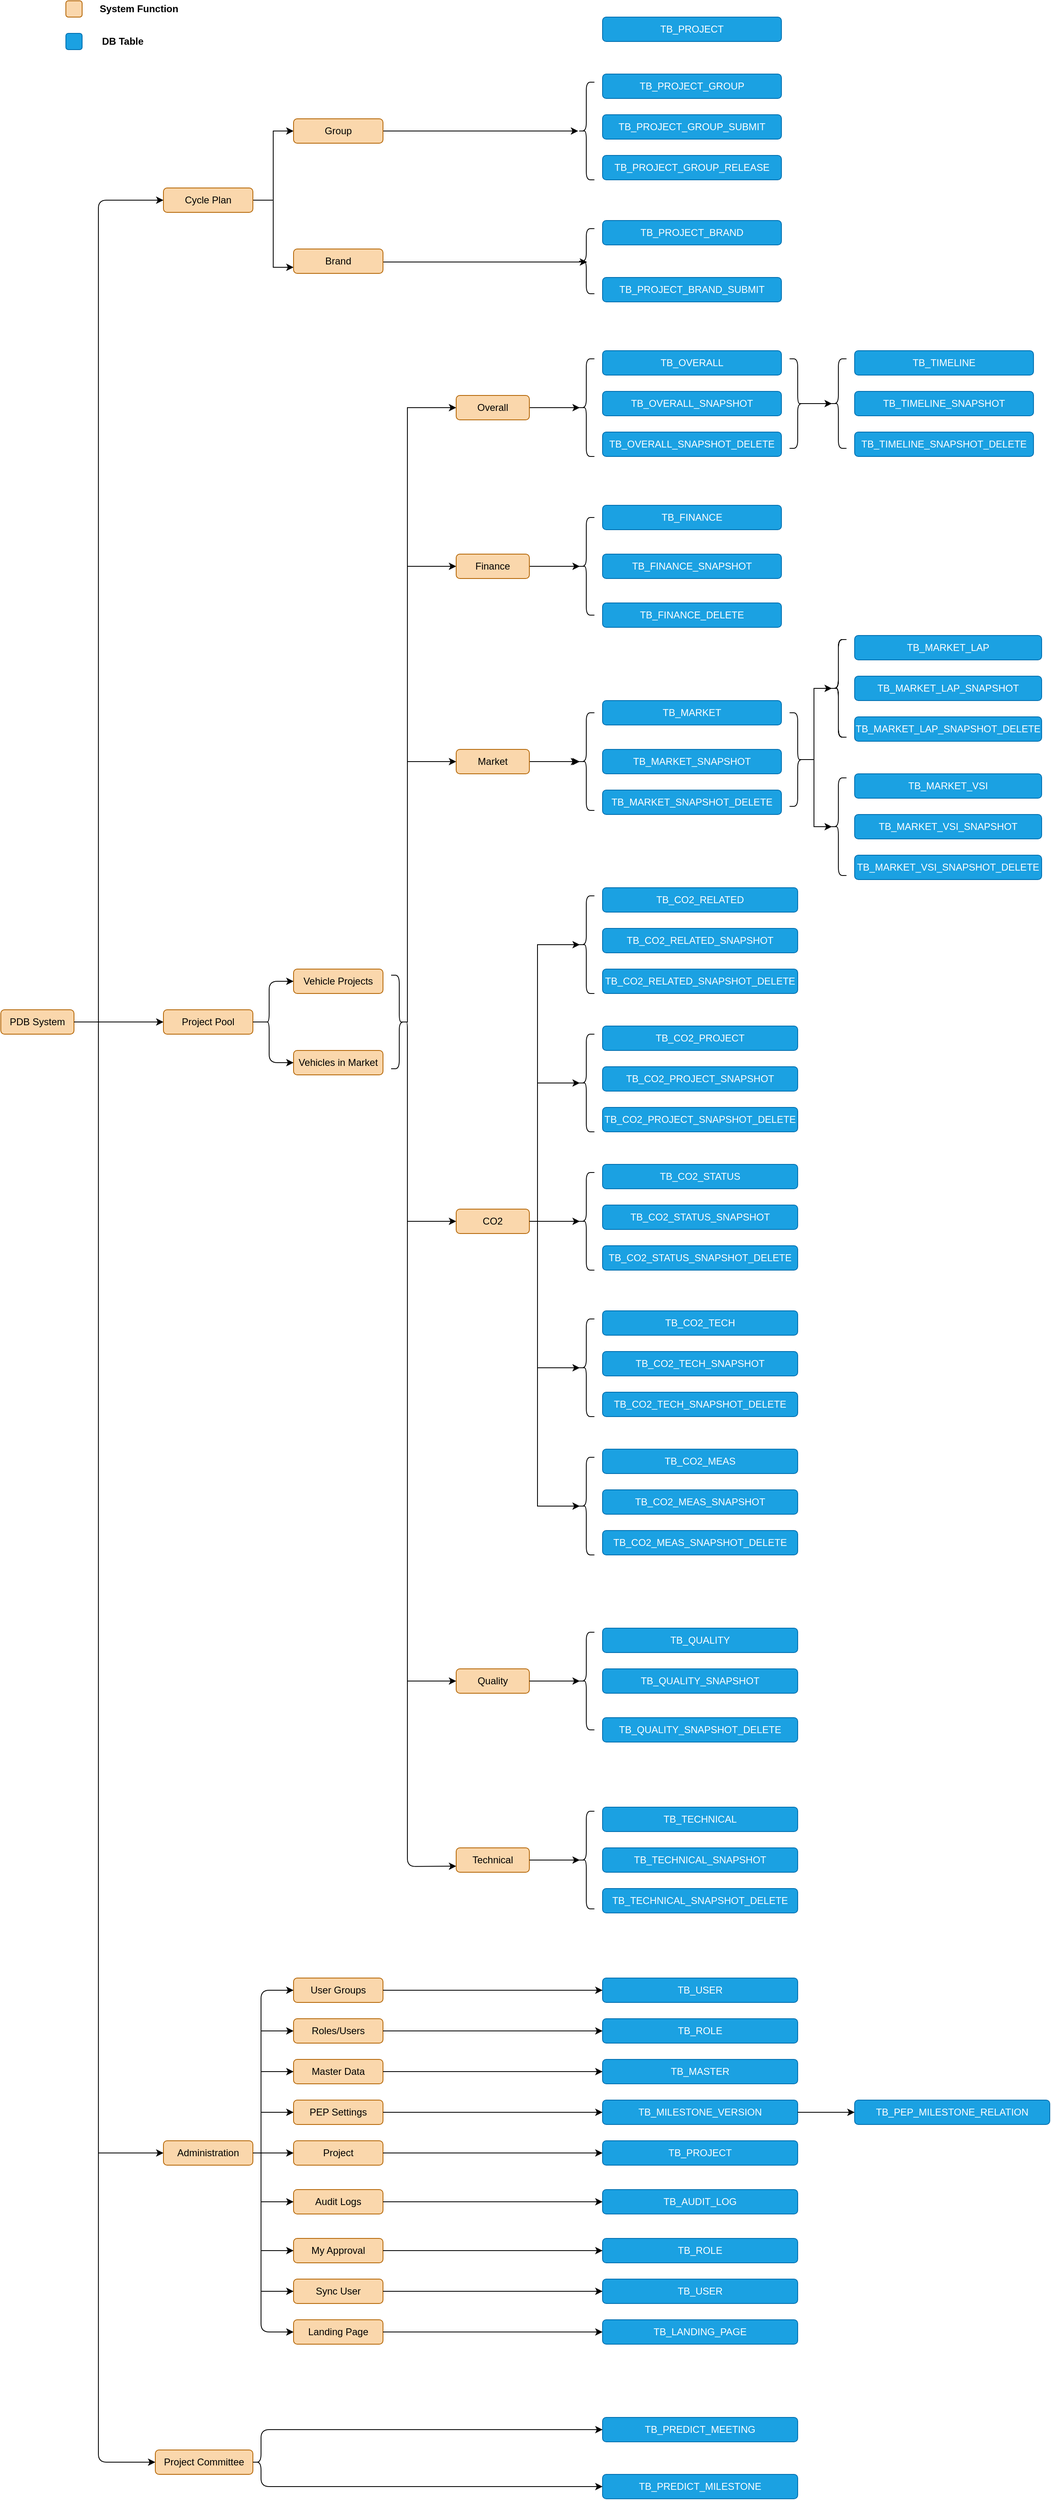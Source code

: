 <mxfile version="13.6.6" type="github">
  <diagram name="Page-1" id="97916047-d0de-89f5-080d-49f4d83e522f">
    <mxGraphModel dx="1422" dy="5691" grid="1" gridSize="10" guides="1" tooltips="1" connect="1" arrows="1" fold="1" page="1" pageScale="1.5" pageWidth="4681" pageHeight="3300" background="#ffffff" math="0" shadow="0">
      <root>
        <mxCell id="0" />
        <mxCell id="1" parent="0" />
        <mxCell id="S6AQ2Oz70eDwX9_Or8eO-56" value="PDB System" style="rounded=1;whiteSpace=wrap;html=1;fillColor=#fad7ac;strokeColor=#b46504;" vertex="1" parent="1">
          <mxGeometry y="990" width="90" height="30" as="geometry" />
        </mxCell>
        <mxCell id="S6AQ2Oz70eDwX9_Or8eO-57" value="Project Pool" style="rounded=1;whiteSpace=wrap;html=1;fillColor=#fad7ac;strokeColor=#b46504;" vertex="1" parent="1">
          <mxGeometry x="200" y="990" width="110" height="30" as="geometry" />
        </mxCell>
        <mxCell id="S6AQ2Oz70eDwX9_Or8eO-59" value="Administration" style="rounded=1;whiteSpace=wrap;html=1;fillColor=#fad7ac;strokeColor=#b46504;" vertex="1" parent="1">
          <mxGeometry x="200" y="2380" width="110" height="30" as="geometry" />
        </mxCell>
        <mxCell id="S6AQ2Oz70eDwX9_Or8eO-60" value="Project Committee" style="rounded=1;whiteSpace=wrap;html=1;fillColor=#fad7ac;strokeColor=#b46504;" vertex="1" parent="1">
          <mxGeometry x="190" y="2760" width="120" height="30" as="geometry" />
        </mxCell>
        <mxCell id="S6AQ2Oz70eDwX9_Or8eO-61" value="Vehicle Projects" style="rounded=1;whiteSpace=wrap;html=1;fillColor=#fad7ac;strokeColor=#b46504;" vertex="1" parent="1">
          <mxGeometry x="360" y="940" width="110" height="30" as="geometry" />
        </mxCell>
        <mxCell id="S6AQ2Oz70eDwX9_Or8eO-62" value="Vehicles in Market" style="rounded=1;whiteSpace=wrap;html=1;fillColor=#fad7ac;strokeColor=#b46504;" vertex="1" parent="1">
          <mxGeometry x="360" y="1040" width="110" height="30" as="geometry" />
        </mxCell>
        <mxCell id="S6AQ2Oz70eDwX9_Or8eO-232" style="edgeStyle=orthogonalEdgeStyle;rounded=0;orthogonalLoop=1;jettySize=auto;html=1;exitX=1;exitY=0.5;exitDx=0;exitDy=0;entryX=0.1;entryY=0.5;entryDx=0;entryDy=0;entryPerimeter=0;" edge="1" parent="1" source="S6AQ2Oz70eDwX9_Or8eO-64" target="S6AQ2Oz70eDwX9_Or8eO-229">
          <mxGeometry relative="1" as="geometry" />
        </mxCell>
        <mxCell id="S6AQ2Oz70eDwX9_Or8eO-64" value="Overall" style="rounded=1;whiteSpace=wrap;html=1;fillColor=#fad7ac;strokeColor=#b46504;" vertex="1" parent="1">
          <mxGeometry x="560" y="235" width="90" height="30" as="geometry" />
        </mxCell>
        <mxCell id="S6AQ2Oz70eDwX9_Or8eO-242" style="edgeStyle=orthogonalEdgeStyle;rounded=0;orthogonalLoop=1;jettySize=auto;html=1;exitX=1;exitY=0.5;exitDx=0;exitDy=0;entryX=0.1;entryY=0.5;entryDx=0;entryDy=0;entryPerimeter=0;" edge="1" parent="1" source="S6AQ2Oz70eDwX9_Or8eO-65" target="S6AQ2Oz70eDwX9_Or8eO-238">
          <mxGeometry relative="1" as="geometry" />
        </mxCell>
        <mxCell id="S6AQ2Oz70eDwX9_Or8eO-65" value="Finance" style="rounded=1;whiteSpace=wrap;html=1;fillColor=#fad7ac;strokeColor=#b46504;" vertex="1" parent="1">
          <mxGeometry x="560" y="430" width="90" height="30" as="geometry" />
        </mxCell>
        <mxCell id="S6AQ2Oz70eDwX9_Or8eO-169" style="edgeStyle=orthogonalEdgeStyle;rounded=0;orthogonalLoop=1;jettySize=auto;html=1;exitX=1;exitY=0.5;exitDx=0;exitDy=0;entryX=0.1;entryY=0.5;entryDx=0;entryDy=0;entryPerimeter=0;" edge="1" parent="1" source="S6AQ2Oz70eDwX9_Or8eO-66" target="S6AQ2Oz70eDwX9_Or8eO-157">
          <mxGeometry relative="1" as="geometry" />
        </mxCell>
        <mxCell id="S6AQ2Oz70eDwX9_Or8eO-176" value="" style="edgeStyle=orthogonalEdgeStyle;rounded=0;orthogonalLoop=1;jettySize=auto;html=1;" edge="1" parent="1" source="S6AQ2Oz70eDwX9_Or8eO-66" target="S6AQ2Oz70eDwX9_Or8eO-157">
          <mxGeometry relative="1" as="geometry" />
        </mxCell>
        <mxCell id="S6AQ2Oz70eDwX9_Or8eO-66" value="Market" style="rounded=1;whiteSpace=wrap;html=1;fillColor=#fad7ac;strokeColor=#b46504;" vertex="1" parent="1">
          <mxGeometry x="560" y="670" width="90" height="30" as="geometry" />
        </mxCell>
        <mxCell id="S6AQ2Oz70eDwX9_Or8eO-255" style="edgeStyle=orthogonalEdgeStyle;rounded=0;orthogonalLoop=1;jettySize=auto;html=1;entryX=0.1;entryY=0.5;entryDx=0;entryDy=0;entryPerimeter=0;" edge="1" parent="1" target="S6AQ2Oz70eDwX9_Or8eO-249">
          <mxGeometry relative="1" as="geometry">
            <mxPoint x="650" y="1250" as="sourcePoint" />
            <Array as="points">
              <mxPoint x="660" y="1250" />
              <mxPoint x="660" y="910" />
            </Array>
          </mxGeometry>
        </mxCell>
        <mxCell id="S6AQ2Oz70eDwX9_Or8eO-261" style="edgeStyle=orthogonalEdgeStyle;rounded=0;orthogonalLoop=1;jettySize=auto;html=1;entryX=0.1;entryY=0.5;entryDx=0;entryDy=0;entryPerimeter=0;" edge="1" parent="1" target="S6AQ2Oz70eDwX9_Or8eO-253">
          <mxGeometry relative="1" as="geometry">
            <mxPoint x="650" y="1245" as="sourcePoint" />
            <Array as="points">
              <mxPoint x="650" y="1250" />
              <mxPoint x="660" y="1250" />
              <mxPoint x="660" y="1600" />
            </Array>
          </mxGeometry>
        </mxCell>
        <mxCell id="S6AQ2Oz70eDwX9_Or8eO-67" value="CO2" style="rounded=1;whiteSpace=wrap;html=1;fillColor=#fad7ac;strokeColor=#b46504;" vertex="1" parent="1">
          <mxGeometry x="560" y="1235" width="90" height="30" as="geometry" />
        </mxCell>
        <mxCell id="S6AQ2Oz70eDwX9_Or8eO-68" value="Quality" style="rounded=1;whiteSpace=wrap;html=1;fillColor=#fad7ac;strokeColor=#b46504;" vertex="1" parent="1">
          <mxGeometry x="560" y="1800" width="90" height="30" as="geometry" />
        </mxCell>
        <mxCell id="S6AQ2Oz70eDwX9_Or8eO-69" value="TB_OVERALL" style="rounded=1;whiteSpace=wrap;html=1;fillColor=#1ba1e2;strokeColor=#006EAF;fontColor=#ffffff;" vertex="1" parent="1">
          <mxGeometry x="740" y="180" width="220" height="30" as="geometry" />
        </mxCell>
        <mxCell id="S6AQ2Oz70eDwX9_Or8eO-70" value="TB_OVERALL_SNAPSHOT_DELETE" style="rounded=1;whiteSpace=wrap;html=1;fillColor=#1ba1e2;strokeColor=#006EAF;fontColor=#ffffff;" vertex="1" parent="1">
          <mxGeometry x="740" y="280" width="220" height="30" as="geometry" />
        </mxCell>
        <mxCell id="S6AQ2Oz70eDwX9_Or8eO-71" value="TB_OVERALL_SNAPSHOT" style="rounded=1;whiteSpace=wrap;html=1;fillColor=#1ba1e2;strokeColor=#006EAF;fontColor=#ffffff;" vertex="1" parent="1">
          <mxGeometry x="740" y="230" width="220" height="30" as="geometry" />
        </mxCell>
        <mxCell id="S6AQ2Oz70eDwX9_Or8eO-72" value="TB_TIMELINE" style="rounded=1;whiteSpace=wrap;html=1;fillColor=#1ba1e2;strokeColor=#006EAF;fontColor=#ffffff;" vertex="1" parent="1">
          <mxGeometry x="1050" y="180" width="220" height="30" as="geometry" />
        </mxCell>
        <mxCell id="S6AQ2Oz70eDwX9_Or8eO-73" value="TB_TIMELINE_SNAPSHOT" style="rounded=1;whiteSpace=wrap;html=1;fillColor=#1ba1e2;strokeColor=#006EAF;fontColor=#ffffff;" vertex="1" parent="1">
          <mxGeometry x="1050" y="230" width="220" height="30" as="geometry" />
        </mxCell>
        <mxCell id="S6AQ2Oz70eDwX9_Or8eO-74" value="TB_TIMELINE_SNAPSHOT_DELETE" style="rounded=1;whiteSpace=wrap;html=1;fillColor=#1ba1e2;strokeColor=#006EAF;fontColor=#ffffff;" vertex="1" parent="1">
          <mxGeometry x="1050" y="280" width="220" height="30" as="geometry" />
        </mxCell>
        <mxCell id="S6AQ2Oz70eDwX9_Or8eO-75" value="TB_FINANCE" style="rounded=1;whiteSpace=wrap;html=1;fillColor=#1ba1e2;strokeColor=#006EAF;fontColor=#ffffff;" vertex="1" parent="1">
          <mxGeometry x="740" y="370" width="220" height="30" as="geometry" />
        </mxCell>
        <mxCell id="S6AQ2Oz70eDwX9_Or8eO-76" value="TB_FINANCE_SNAPSHOT" style="rounded=1;whiteSpace=wrap;html=1;fillColor=#1ba1e2;strokeColor=#006EAF;fontColor=#ffffff;" vertex="1" parent="1">
          <mxGeometry x="740" y="430" width="220" height="30" as="geometry" />
        </mxCell>
        <mxCell id="S6AQ2Oz70eDwX9_Or8eO-77" value="TB_FINANCE_DELETE" style="rounded=1;whiteSpace=wrap;html=1;fillColor=#1ba1e2;strokeColor=#006EAF;fontColor=#ffffff;" vertex="1" parent="1">
          <mxGeometry x="740" y="490" width="220" height="30" as="geometry" />
        </mxCell>
        <mxCell id="S6AQ2Oz70eDwX9_Or8eO-79" value="TB_MARKET" style="rounded=1;whiteSpace=wrap;html=1;fillColor=#1ba1e2;strokeColor=#006EAF;fontColor=#ffffff;" vertex="1" parent="1">
          <mxGeometry x="740" y="610" width="220" height="30" as="geometry" />
        </mxCell>
        <mxCell id="S6AQ2Oz70eDwX9_Or8eO-80" value="TB_MARKET_SNAPSHOT" style="rounded=1;whiteSpace=wrap;html=1;fillColor=#1ba1e2;strokeColor=#006EAF;fontColor=#ffffff;" vertex="1" parent="1">
          <mxGeometry x="740" y="670" width="220" height="30" as="geometry" />
        </mxCell>
        <mxCell id="S6AQ2Oz70eDwX9_Or8eO-81" value="TB_MARKET_SNAPSHOT_DELETE" style="rounded=1;whiteSpace=wrap;html=1;fillColor=#1ba1e2;strokeColor=#006EAF;fontColor=#ffffff;" vertex="1" parent="1">
          <mxGeometry x="740" y="720" width="220" height="30" as="geometry" />
        </mxCell>
        <mxCell id="S6AQ2Oz70eDwX9_Or8eO-84" value="TB_MARKET_LAP" style="rounded=1;whiteSpace=wrap;html=1;fillColor=#1ba1e2;strokeColor=#006EAF;fontColor=#ffffff;" vertex="1" parent="1">
          <mxGeometry x="1050" y="530" width="230" height="30" as="geometry" />
        </mxCell>
        <mxCell id="S6AQ2Oz70eDwX9_Or8eO-85" value="TB_MARKET_LAP_SNAPSHOT" style="rounded=1;whiteSpace=wrap;html=1;fillColor=#1ba1e2;strokeColor=#006EAF;fontColor=#ffffff;" vertex="1" parent="1">
          <mxGeometry x="1050" y="580" width="230" height="30" as="geometry" />
        </mxCell>
        <mxCell id="S6AQ2Oz70eDwX9_Or8eO-86" value="TB_MARKET_LAP_SNAPSHOT_DELETE" style="rounded=1;whiteSpace=wrap;html=1;fillColor=#1ba1e2;strokeColor=#006EAF;fontColor=#ffffff;" vertex="1" parent="1">
          <mxGeometry x="1050" y="630" width="230" height="30" as="geometry" />
        </mxCell>
        <mxCell id="S6AQ2Oz70eDwX9_Or8eO-87" value="TB_MARKET_VSI" style="rounded=1;whiteSpace=wrap;html=1;fillColor=#1ba1e2;strokeColor=#006EAF;fontColor=#ffffff;" vertex="1" parent="1">
          <mxGeometry x="1050" y="700" width="230" height="30" as="geometry" />
        </mxCell>
        <mxCell id="S6AQ2Oz70eDwX9_Or8eO-88" value="TB_MARKET_VSI_SNAPSHOT" style="rounded=1;whiteSpace=wrap;html=1;fillColor=#1ba1e2;strokeColor=#006EAF;fontColor=#ffffff;" vertex="1" parent="1">
          <mxGeometry x="1050" y="750" width="230" height="30" as="geometry" />
        </mxCell>
        <mxCell id="S6AQ2Oz70eDwX9_Or8eO-89" value="TB_MARKET_VSI_SNAPSHOT_DELETE" style="rounded=1;whiteSpace=wrap;html=1;fillColor=#1ba1e2;strokeColor=#006EAF;fontColor=#ffffff;" vertex="1" parent="1">
          <mxGeometry x="1050" y="800" width="230" height="30" as="geometry" />
        </mxCell>
        <mxCell id="S6AQ2Oz70eDwX9_Or8eO-90" value="TB_CO2_RELATED" style="rounded=1;whiteSpace=wrap;html=1;fillColor=#1ba1e2;strokeColor=#006EAF;fontColor=#ffffff;" vertex="1" parent="1">
          <mxGeometry x="740" y="840" width="240" height="30" as="geometry" />
        </mxCell>
        <mxCell id="S6AQ2Oz70eDwX9_Or8eO-91" value="TB_CO2_RELATED_SNAPSHOT" style="rounded=1;whiteSpace=wrap;html=1;fillColor=#1ba1e2;strokeColor=#006EAF;fontColor=#ffffff;" vertex="1" parent="1">
          <mxGeometry x="740" y="890" width="240" height="30" as="geometry" />
        </mxCell>
        <mxCell id="S6AQ2Oz70eDwX9_Or8eO-92" value="TB_CO2_RELATED_SNAPSHOT_DELETE" style="rounded=1;whiteSpace=wrap;html=1;fillColor=#1ba1e2;strokeColor=#006EAF;fontColor=#ffffff;" vertex="1" parent="1">
          <mxGeometry x="740" y="940" width="240" height="30" as="geometry" />
        </mxCell>
        <mxCell id="S6AQ2Oz70eDwX9_Or8eO-93" value="TB_CO2_PROJECT" style="rounded=1;whiteSpace=wrap;html=1;fillColor=#1ba1e2;strokeColor=#006EAF;fontColor=#ffffff;" vertex="1" parent="1">
          <mxGeometry x="740" y="1010" width="240" height="30" as="geometry" />
        </mxCell>
        <mxCell id="S6AQ2Oz70eDwX9_Or8eO-94" value="TB_CO2_PROJECT_SNAPSHOT" style="rounded=1;whiteSpace=wrap;html=1;fillColor=#1ba1e2;strokeColor=#006EAF;fontColor=#ffffff;" vertex="1" parent="1">
          <mxGeometry x="740" y="1060" width="240" height="30" as="geometry" />
        </mxCell>
        <mxCell id="S6AQ2Oz70eDwX9_Or8eO-95" value="TB_CO2_PROJECT_SNAPSHOT_DELETE" style="rounded=1;whiteSpace=wrap;html=1;fillColor=#1ba1e2;strokeColor=#006EAF;fontColor=#ffffff;" vertex="1" parent="1">
          <mxGeometry x="740" y="1110" width="240" height="30" as="geometry" />
        </mxCell>
        <mxCell id="S6AQ2Oz70eDwX9_Or8eO-96" value="TB_CO2_STATUS" style="rounded=1;whiteSpace=wrap;html=1;fillColor=#1ba1e2;strokeColor=#006EAF;fontColor=#ffffff;" vertex="1" parent="1">
          <mxGeometry x="740" y="1180" width="240" height="30" as="geometry" />
        </mxCell>
        <mxCell id="S6AQ2Oz70eDwX9_Or8eO-97" value="TB_CO2_STATUS_SNAPSHOT" style="rounded=1;whiteSpace=wrap;html=1;fillColor=#1ba1e2;strokeColor=#006EAF;fontColor=#ffffff;" vertex="1" parent="1">
          <mxGeometry x="740" y="1230" width="240" height="30" as="geometry" />
        </mxCell>
        <mxCell id="S6AQ2Oz70eDwX9_Or8eO-98" value="TB_CO2_STATUS_SNAPSHOT_DELETE" style="rounded=1;whiteSpace=wrap;html=1;fillColor=#1ba1e2;strokeColor=#006EAF;fontColor=#ffffff;" vertex="1" parent="1">
          <mxGeometry x="740" y="1280" width="240" height="30" as="geometry" />
        </mxCell>
        <mxCell id="S6AQ2Oz70eDwX9_Or8eO-100" value="&lt;span&gt;TB_CO2_TECH&lt;/span&gt;" style="rounded=1;whiteSpace=wrap;html=1;fillColor=#1ba1e2;strokeColor=#006EAF;fontColor=#ffffff;" vertex="1" parent="1">
          <mxGeometry x="740" y="1360" width="240" height="30" as="geometry" />
        </mxCell>
        <mxCell id="S6AQ2Oz70eDwX9_Or8eO-101" value="&lt;span&gt;TB_CO2_TECH&lt;/span&gt;_SNAPSHOT" style="rounded=1;whiteSpace=wrap;html=1;fillColor=#1ba1e2;strokeColor=#006EAF;fontColor=#ffffff;" vertex="1" parent="1">
          <mxGeometry x="740" y="1410" width="240" height="30" as="geometry" />
        </mxCell>
        <mxCell id="S6AQ2Oz70eDwX9_Or8eO-102" value="&lt;span&gt;TB_CO2_TECH&lt;/span&gt;_SNAPSHOT_DELETE" style="rounded=1;whiteSpace=wrap;html=1;fillColor=#1ba1e2;strokeColor=#006EAF;fontColor=#ffffff;" vertex="1" parent="1">
          <mxGeometry x="740" y="1460" width="240" height="30" as="geometry" />
        </mxCell>
        <mxCell id="S6AQ2Oz70eDwX9_Or8eO-103" value="&lt;span&gt;TB_CO2_MEAS&lt;/span&gt;" style="rounded=1;whiteSpace=wrap;html=1;fillColor=#1ba1e2;strokeColor=#006EAF;fontColor=#ffffff;" vertex="1" parent="1">
          <mxGeometry x="740" y="1530" width="240" height="30" as="geometry" />
        </mxCell>
        <mxCell id="S6AQ2Oz70eDwX9_Or8eO-104" value="&lt;span&gt;TB_CO2_MEAS&lt;/span&gt;_SNAPSHOT" style="rounded=1;whiteSpace=wrap;html=1;fillColor=#1ba1e2;strokeColor=#006EAF;fontColor=#ffffff;" vertex="1" parent="1">
          <mxGeometry x="740" y="1580" width="240" height="30" as="geometry" />
        </mxCell>
        <mxCell id="S6AQ2Oz70eDwX9_Or8eO-105" value="&lt;span&gt;TB_CO2_MEAS&lt;/span&gt;_SNAPSHOT_DELETE" style="rounded=1;whiteSpace=wrap;html=1;fillColor=#1ba1e2;strokeColor=#006EAF;fontColor=#ffffff;" vertex="1" parent="1">
          <mxGeometry x="740" y="1630" width="240" height="30" as="geometry" />
        </mxCell>
        <mxCell id="S6AQ2Oz70eDwX9_Or8eO-115" value="&lt;span&gt;TB_QUALITY&lt;/span&gt;" style="rounded=1;whiteSpace=wrap;html=1;fillColor=#1ba1e2;strokeColor=#006EAF;fontColor=#ffffff;" vertex="1" parent="1">
          <mxGeometry x="740" y="1750" width="240" height="30" as="geometry" />
        </mxCell>
        <mxCell id="S6AQ2Oz70eDwX9_Or8eO-116" value="&lt;span&gt;TB_QUALITY&lt;/span&gt;_SNAPSHOT" style="rounded=1;whiteSpace=wrap;html=1;fillColor=#1ba1e2;strokeColor=#006EAF;fontColor=#ffffff;" vertex="1" parent="1">
          <mxGeometry x="740" y="1800" width="240" height="30" as="geometry" />
        </mxCell>
        <mxCell id="S6AQ2Oz70eDwX9_Or8eO-117" value="&lt;span&gt;TB_QUALITY&lt;/span&gt;_SNAPSHOT_DELETE" style="rounded=1;whiteSpace=wrap;html=1;fillColor=#1ba1e2;strokeColor=#006EAF;fontColor=#ffffff;" vertex="1" parent="1">
          <mxGeometry x="740" y="1860" width="240" height="30" as="geometry" />
        </mxCell>
        <mxCell id="S6AQ2Oz70eDwX9_Or8eO-124" value="&lt;span&gt;TB_TECHNICAL&lt;/span&gt;" style="rounded=1;whiteSpace=wrap;html=1;fillColor=#1ba1e2;strokeColor=#006EAF;fontColor=#ffffff;" vertex="1" parent="1">
          <mxGeometry x="740" y="1970" width="240" height="30" as="geometry" />
        </mxCell>
        <mxCell id="S6AQ2Oz70eDwX9_Or8eO-125" value="&lt;span&gt;TB_TECHNICAL&lt;/span&gt;_SNAPSHOT" style="rounded=1;whiteSpace=wrap;html=1;fillColor=#1ba1e2;strokeColor=#006EAF;fontColor=#ffffff;" vertex="1" parent="1">
          <mxGeometry x="740" y="2020" width="240" height="30" as="geometry" />
        </mxCell>
        <mxCell id="S6AQ2Oz70eDwX9_Or8eO-126" value="&lt;span&gt;TB_TECHNICAL&lt;/span&gt;_SNAPSHOT_DELETE" style="rounded=1;whiteSpace=wrap;html=1;fillColor=#1ba1e2;strokeColor=#006EAF;fontColor=#ffffff;" vertex="1" parent="1">
          <mxGeometry x="740" y="2070" width="240" height="30" as="geometry" />
        </mxCell>
        <mxCell id="S6AQ2Oz70eDwX9_Or8eO-127" value="Technical" style="rounded=1;whiteSpace=wrap;html=1;fillColor=#fad7ac;strokeColor=#b46504;" vertex="1" parent="1">
          <mxGeometry x="560" y="2020" width="90" height="30" as="geometry" />
        </mxCell>
        <mxCell id="S6AQ2Oz70eDwX9_Or8eO-134" value="User Groups" style="rounded=1;whiteSpace=wrap;html=1;fillColor=#fad7ac;strokeColor=#b46504;" vertex="1" parent="1">
          <mxGeometry x="360" y="2180" width="110" height="30" as="geometry" />
        </mxCell>
        <mxCell id="S6AQ2Oz70eDwX9_Or8eO-135" value="Roles/Users" style="rounded=1;whiteSpace=wrap;html=1;fillColor=#fad7ac;strokeColor=#b46504;" vertex="1" parent="1">
          <mxGeometry x="360" y="2230" width="110" height="30" as="geometry" />
        </mxCell>
        <mxCell id="S6AQ2Oz70eDwX9_Or8eO-136" value="Master Data " style="rounded=1;whiteSpace=wrap;html=1;fillColor=#fad7ac;strokeColor=#b46504;" vertex="1" parent="1">
          <mxGeometry x="360" y="2280" width="110" height="30" as="geometry" />
        </mxCell>
        <mxCell id="S6AQ2Oz70eDwX9_Or8eO-137" value="PEP Settings" style="rounded=1;whiteSpace=wrap;html=1;fillColor=#fad7ac;strokeColor=#b46504;" vertex="1" parent="1">
          <mxGeometry x="360" y="2330" width="110" height="30" as="geometry" />
        </mxCell>
        <mxCell id="S6AQ2Oz70eDwX9_Or8eO-138" value="My Approval" style="rounded=1;whiteSpace=wrap;html=1;fillColor=#fad7ac;strokeColor=#b46504;" vertex="1" parent="1">
          <mxGeometry x="360" y="2500" width="110" height="30" as="geometry" />
        </mxCell>
        <mxCell id="S6AQ2Oz70eDwX9_Or8eO-139" value="TB_USER" style="rounded=1;whiteSpace=wrap;html=1;fillColor=#1ba1e2;strokeColor=#006EAF;fontColor=#ffffff;" vertex="1" parent="1">
          <mxGeometry x="740" y="2180" width="240" height="30" as="geometry" />
        </mxCell>
        <mxCell id="S6AQ2Oz70eDwX9_Or8eO-140" value="TB_ROLE" style="rounded=1;whiteSpace=wrap;html=1;fillColor=#1ba1e2;strokeColor=#006EAF;fontColor=#ffffff;" vertex="1" parent="1">
          <mxGeometry x="740" y="2230" width="240" height="30" as="geometry" />
        </mxCell>
        <mxCell id="S6AQ2Oz70eDwX9_Or8eO-141" value="TB_MASTER" style="rounded=1;whiteSpace=wrap;html=1;fillColor=#1ba1e2;strokeColor=#006EAF;fontColor=#ffffff;" vertex="1" parent="1">
          <mxGeometry x="740" y="2280" width="240" height="30" as="geometry" />
        </mxCell>
        <mxCell id="S6AQ2Oz70eDwX9_Or8eO-142" value="TB_PROJECT" style="rounded=1;whiteSpace=wrap;html=1;fillColor=#1ba1e2;strokeColor=#006EAF;fontColor=#ffffff;" vertex="1" parent="1">
          <mxGeometry x="740" y="2380" width="240" height="30" as="geometry" />
        </mxCell>
        <mxCell id="S6AQ2Oz70eDwX9_Or8eO-143" value="&lt;span&gt;TB_PREDICT_MEETING&lt;/span&gt;" style="rounded=1;whiteSpace=wrap;html=1;fillColor=#1ba1e2;strokeColor=#006EAF;fontColor=#ffffff;" vertex="1" parent="1">
          <mxGeometry x="740" y="2720" width="240" height="30" as="geometry" />
        </mxCell>
        <mxCell id="S6AQ2Oz70eDwX9_Or8eO-144" value="&lt;span&gt;TB_PREDICT_MILESTONE&lt;/span&gt;" style="rounded=1;whiteSpace=wrap;html=1;fillColor=#1ba1e2;strokeColor=#006EAF;fontColor=#ffffff;" vertex="1" parent="1">
          <mxGeometry x="740" y="2790" width="240" height="30" as="geometry" />
        </mxCell>
        <mxCell id="S6AQ2Oz70eDwX9_Or8eO-146" value="TB_PROJECT_GROUP" style="rounded=1;whiteSpace=wrap;html=1;fillColor=#1ba1e2;strokeColor=#006EAF;fontColor=#ffffff;" vertex="1" parent="1">
          <mxGeometry x="740" y="-160" width="220" height="30" as="geometry" />
        </mxCell>
        <mxCell id="S6AQ2Oz70eDwX9_Or8eO-215" style="edgeStyle=orthogonalEdgeStyle;rounded=0;orthogonalLoop=1;jettySize=auto;html=1;exitX=1;exitY=0.5;exitDx=0;exitDy=0;entryX=0;entryY=0.5;entryDx=0;entryDy=0;" edge="1" parent="1" source="S6AQ2Oz70eDwX9_Or8eO-147" target="S6AQ2Oz70eDwX9_Or8eO-186">
          <mxGeometry relative="1" as="geometry" />
        </mxCell>
        <mxCell id="S6AQ2Oz70eDwX9_Or8eO-219" style="edgeStyle=orthogonalEdgeStyle;rounded=0;orthogonalLoop=1;jettySize=auto;html=1;entryX=0;entryY=0.75;entryDx=0;entryDy=0;" edge="1" parent="1" source="S6AQ2Oz70eDwX9_Or8eO-147" target="S6AQ2Oz70eDwX9_Or8eO-187">
          <mxGeometry relative="1" as="geometry" />
        </mxCell>
        <mxCell id="S6AQ2Oz70eDwX9_Or8eO-147" value="Cycle Plan" style="rounded=1;whiteSpace=wrap;html=1;fillColor=#fad7ac;strokeColor=#b46504;" vertex="1" parent="1">
          <mxGeometry x="200" y="-20" width="110" height="30" as="geometry" />
        </mxCell>
        <mxCell id="S6AQ2Oz70eDwX9_Or8eO-148" value="TB_PROJECT" style="rounded=1;whiteSpace=wrap;html=1;fillColor=#1ba1e2;strokeColor=#006EAF;fontColor=#ffffff;" vertex="1" parent="1">
          <mxGeometry x="740" y="-230" width="220" height="30" as="geometry" />
        </mxCell>
        <mxCell id="S6AQ2Oz70eDwX9_Or8eO-149" value="TB_PROJECT_BRAND" style="rounded=1;whiteSpace=wrap;html=1;fillColor=#1ba1e2;strokeColor=#006EAF;fontColor=#ffffff;" vertex="1" parent="1">
          <mxGeometry x="740" y="20" width="220" height="30" as="geometry" />
        </mxCell>
        <mxCell id="S6AQ2Oz70eDwX9_Or8eO-157" value="" style="shape=curlyBracket;whiteSpace=wrap;html=1;rounded=1;" vertex="1" parent="1">
          <mxGeometry x="710" y="625" width="20" height="120" as="geometry" />
        </mxCell>
        <mxCell id="S6AQ2Oz70eDwX9_Or8eO-170" value="" style="shape=curlyBracket;whiteSpace=wrap;html=1;rounded=1;" vertex="1" parent="1">
          <mxGeometry x="1020" y="535" width="20" height="120" as="geometry" />
        </mxCell>
        <mxCell id="S6AQ2Oz70eDwX9_Or8eO-171" value="" style="shape=curlyBracket;whiteSpace=wrap;html=1;rounded=1;" vertex="1" parent="1">
          <mxGeometry x="1020" y="705" width="20" height="120" as="geometry" />
        </mxCell>
        <mxCell id="S6AQ2Oz70eDwX9_Or8eO-173" value="" style="shape=curlyBracket;whiteSpace=wrap;html=1;rounded=1;size=0.5;" vertex="1" parent="1">
          <mxGeometry x="990" y="610" height="120" as="geometry" />
        </mxCell>
        <mxCell id="S6AQ2Oz70eDwX9_Or8eO-178" value="" style="shape=curlyBracket;whiteSpace=wrap;html=1;rounded=1;" vertex="1" parent="1">
          <mxGeometry x="1020" y="535" width="20" height="120" as="geometry" />
        </mxCell>
        <mxCell id="S6AQ2Oz70eDwX9_Or8eO-179" value="" style="shape=curlyBracket;whiteSpace=wrap;html=1;rounded=1;" vertex="1" parent="1">
          <mxGeometry x="1020" y="535" width="20" height="120" as="geometry" />
        </mxCell>
        <mxCell id="S6AQ2Oz70eDwX9_Or8eO-181" value="" style="shape=curlyBracket;whiteSpace=wrap;html=1;rounded=1;" vertex="1" parent="1">
          <mxGeometry x="1020" y="535" width="20" height="120" as="geometry" />
        </mxCell>
        <mxCell id="S6AQ2Oz70eDwX9_Or8eO-237" style="edgeStyle=orthogonalEdgeStyle;rounded=0;orthogonalLoop=1;jettySize=auto;html=1;exitX=0.1;exitY=0.5;exitDx=0;exitDy=0;exitPerimeter=0;entryX=0.1;entryY=0.5;entryDx=0;entryDy=0;entryPerimeter=0;" edge="1" parent="1" source="S6AQ2Oz70eDwX9_Or8eO-182" target="S6AQ2Oz70eDwX9_Or8eO-235">
          <mxGeometry relative="1" as="geometry" />
        </mxCell>
        <mxCell id="S6AQ2Oz70eDwX9_Or8eO-182" value="" style="shape=curlyBracket;whiteSpace=wrap;html=1;rounded=1;direction=west;" vertex="1" parent="1">
          <mxGeometry x="970" y="190" width="20" height="110" as="geometry" />
        </mxCell>
        <mxCell id="S6AQ2Oz70eDwX9_Or8eO-225" style="edgeStyle=orthogonalEdgeStyle;rounded=0;orthogonalLoop=1;jettySize=auto;html=1;exitX=1;exitY=0.5;exitDx=0;exitDy=0;" edge="1" parent="1" source="S6AQ2Oz70eDwX9_Or8eO-186" target="S6AQ2Oz70eDwX9_Or8eO-222">
          <mxGeometry relative="1" as="geometry" />
        </mxCell>
        <mxCell id="S6AQ2Oz70eDwX9_Or8eO-186" value="Group" style="rounded=1;whiteSpace=wrap;html=1;fillColor=#fad7ac;strokeColor=#b46504;" vertex="1" parent="1">
          <mxGeometry x="360" y="-105" width="110" height="30" as="geometry" />
        </mxCell>
        <mxCell id="S6AQ2Oz70eDwX9_Or8eO-228" style="edgeStyle=orthogonalEdgeStyle;rounded=0;orthogonalLoop=1;jettySize=auto;html=1;exitX=1;exitY=0.5;exitDx=0;exitDy=0;entryX=0.55;entryY=0.513;entryDx=0;entryDy=0;entryPerimeter=0;" edge="1" parent="1" source="S6AQ2Oz70eDwX9_Or8eO-187" target="S6AQ2Oz70eDwX9_Or8eO-221">
          <mxGeometry relative="1" as="geometry">
            <Array as="points">
              <mxPoint x="470" y="71" />
            </Array>
          </mxGeometry>
        </mxCell>
        <mxCell id="S6AQ2Oz70eDwX9_Or8eO-187" value="Brand" style="rounded=1;whiteSpace=wrap;html=1;fillColor=#fad7ac;strokeColor=#b46504;" vertex="1" parent="1">
          <mxGeometry x="360" y="55" width="110" height="30" as="geometry" />
        </mxCell>
        <mxCell id="S6AQ2Oz70eDwX9_Or8eO-188" value="TB_PROJECT_GROUP_SUBMIT" style="rounded=1;whiteSpace=wrap;html=1;fillColor=#1ba1e2;strokeColor=#006EAF;fontColor=#ffffff;" vertex="1" parent="1">
          <mxGeometry x="740" y="-110" width="220" height="30" as="geometry" />
        </mxCell>
        <mxCell id="S6AQ2Oz70eDwX9_Or8eO-189" value="TB_PROJECT_GROUP_RELEASE" style="rounded=1;whiteSpace=wrap;html=1;fillColor=#1ba1e2;strokeColor=#006EAF;fontColor=#ffffff;" vertex="1" parent="1">
          <mxGeometry x="740" y="-60" width="220" height="30" as="geometry" />
        </mxCell>
        <mxCell id="S6AQ2Oz70eDwX9_Or8eO-191" value="TB_PROJECT_BRAND_SUBMIT" style="rounded=1;whiteSpace=wrap;html=1;fillColor=#1ba1e2;strokeColor=#006EAF;fontColor=#ffffff;" vertex="1" parent="1">
          <mxGeometry x="740" y="90" width="220" height="30" as="geometry" />
        </mxCell>
        <mxCell id="S6AQ2Oz70eDwX9_Or8eO-197" value="Project" style="rounded=1;whiteSpace=wrap;html=1;fillColor=#fad7ac;strokeColor=#b46504;" vertex="1" parent="1">
          <mxGeometry x="360" y="2380" width="110" height="30" as="geometry" />
        </mxCell>
        <mxCell id="S6AQ2Oz70eDwX9_Or8eO-198" value="Audit Logs" style="rounded=1;whiteSpace=wrap;html=1;fillColor=#fad7ac;strokeColor=#b46504;" vertex="1" parent="1">
          <mxGeometry x="360" y="2440" width="110" height="30" as="geometry" />
        </mxCell>
        <mxCell id="S6AQ2Oz70eDwX9_Or8eO-200" value="Sync User" style="rounded=1;whiteSpace=wrap;html=1;fillColor=#fad7ac;strokeColor=#b46504;" vertex="1" parent="1">
          <mxGeometry x="360" y="2550" width="110" height="30" as="geometry" />
        </mxCell>
        <mxCell id="S6AQ2Oz70eDwX9_Or8eO-201" value="Landing Page" style="rounded=1;whiteSpace=wrap;html=1;fillColor=#fad7ac;strokeColor=#b46504;" vertex="1" parent="1">
          <mxGeometry x="360" y="2600" width="110" height="30" as="geometry" />
        </mxCell>
        <mxCell id="S6AQ2Oz70eDwX9_Or8eO-202" value="TB_MILESTONE_VERSION" style="rounded=1;whiteSpace=wrap;html=1;fillColor=#1ba1e2;strokeColor=#006EAF;fontColor=#ffffff;" vertex="1" parent="1">
          <mxGeometry x="740" y="2330" width="240" height="30" as="geometry" />
        </mxCell>
        <mxCell id="S6AQ2Oz70eDwX9_Or8eO-203" value="TB_PEP_MILESTONE_RELATION" style="rounded=1;whiteSpace=wrap;html=1;fillColor=#1ba1e2;strokeColor=#006EAF;fontColor=#ffffff;" vertex="1" parent="1">
          <mxGeometry x="1050" y="2330" width="240" height="30" as="geometry" />
        </mxCell>
        <mxCell id="S6AQ2Oz70eDwX9_Or8eO-204" value="TB_AUDIT_LOG" style="rounded=1;whiteSpace=wrap;html=1;fillColor=#1ba1e2;strokeColor=#006EAF;fontColor=#ffffff;" vertex="1" parent="1">
          <mxGeometry x="740" y="2440" width="240" height="30" as="geometry" />
        </mxCell>
        <mxCell id="S6AQ2Oz70eDwX9_Or8eO-205" value="TB_ROLE" style="rounded=1;whiteSpace=wrap;html=1;fillColor=#1ba1e2;strokeColor=#006EAF;fontColor=#ffffff;" vertex="1" parent="1">
          <mxGeometry x="740" y="2500" width="240" height="30" as="geometry" />
        </mxCell>
        <mxCell id="S6AQ2Oz70eDwX9_Or8eO-207" value="TB_USER" style="rounded=1;whiteSpace=wrap;html=1;fillColor=#1ba1e2;strokeColor=#006EAF;fontColor=#ffffff;" vertex="1" parent="1">
          <mxGeometry x="740" y="2550" width="240" height="30" as="geometry" />
        </mxCell>
        <mxCell id="S6AQ2Oz70eDwX9_Or8eO-208" value="TB_LANDING_PAGE" style="rounded=1;whiteSpace=wrap;html=1;fillColor=#1ba1e2;strokeColor=#006EAF;fontColor=#ffffff;" vertex="1" parent="1">
          <mxGeometry x="740" y="2600" width="240" height="30" as="geometry" />
        </mxCell>
        <mxCell id="S6AQ2Oz70eDwX9_Or8eO-221" value="" style="shape=curlyBracket;whiteSpace=wrap;html=1;rounded=1;size=0.5;" vertex="1" parent="1">
          <mxGeometry x="710" y="30" width="20" height="80" as="geometry" />
        </mxCell>
        <mxCell id="S6AQ2Oz70eDwX9_Or8eO-222" value="" style="shape=curlyBracket;whiteSpace=wrap;html=1;rounded=1;size=0.5;" vertex="1" parent="1">
          <mxGeometry x="710" y="-150" width="20" height="120" as="geometry" />
        </mxCell>
        <mxCell id="S6AQ2Oz70eDwX9_Or8eO-229" value="" style="shape=curlyBracket;whiteSpace=wrap;html=1;rounded=1;" vertex="1" parent="1">
          <mxGeometry x="710" y="190" width="20" height="120" as="geometry" />
        </mxCell>
        <mxCell id="S6AQ2Oz70eDwX9_Or8eO-245" style="edgeStyle=orthogonalEdgeStyle;rounded=0;orthogonalLoop=1;jettySize=auto;html=1;exitX=0.1;exitY=0.5;exitDx=0;exitDy=0;exitPerimeter=0;entryX=0.1;entryY=0.5;entryDx=0;entryDy=0;entryPerimeter=0;" edge="1" parent="1" source="S6AQ2Oz70eDwX9_Or8eO-233" target="S6AQ2Oz70eDwX9_Or8eO-181">
          <mxGeometry relative="1" as="geometry">
            <Array as="points">
              <mxPoint x="1000" y="683" />
              <mxPoint x="1000" y="595" />
            </Array>
          </mxGeometry>
        </mxCell>
        <mxCell id="S6AQ2Oz70eDwX9_Or8eO-248" style="edgeStyle=orthogonalEdgeStyle;rounded=0;orthogonalLoop=1;jettySize=auto;html=1;entryX=0.1;entryY=0.5;entryDx=0;entryDy=0;entryPerimeter=0;" edge="1" parent="1" source="S6AQ2Oz70eDwX9_Or8eO-233" target="S6AQ2Oz70eDwX9_Or8eO-171">
          <mxGeometry relative="1" as="geometry">
            <Array as="points">
              <mxPoint x="1000" y="683" />
              <mxPoint x="1000" y="765" />
            </Array>
          </mxGeometry>
        </mxCell>
        <mxCell id="S6AQ2Oz70eDwX9_Or8eO-233" value="" style="shape=curlyBracket;whiteSpace=wrap;html=1;rounded=1;direction=west;" vertex="1" parent="1">
          <mxGeometry x="970" y="625" width="20" height="115" as="geometry" />
        </mxCell>
        <mxCell id="S6AQ2Oz70eDwX9_Or8eO-235" value="" style="shape=curlyBracket;whiteSpace=wrap;html=1;rounded=1;" vertex="1" parent="1">
          <mxGeometry x="1020" y="190" width="20" height="110" as="geometry" />
        </mxCell>
        <mxCell id="S6AQ2Oz70eDwX9_Or8eO-238" value="" style="shape=curlyBracket;whiteSpace=wrap;html=1;rounded=1;" vertex="1" parent="1">
          <mxGeometry x="710" y="385" width="20" height="120" as="geometry" />
        </mxCell>
        <mxCell id="S6AQ2Oz70eDwX9_Or8eO-249" value="" style="shape=curlyBracket;whiteSpace=wrap;html=1;rounded=1;" vertex="1" parent="1">
          <mxGeometry x="710" y="850" width="20" height="120" as="geometry" />
        </mxCell>
        <mxCell id="S6AQ2Oz70eDwX9_Or8eO-250" value="" style="shape=curlyBracket;whiteSpace=wrap;html=1;rounded=1;" vertex="1" parent="1">
          <mxGeometry x="710" y="1020" width="20" height="120" as="geometry" />
        </mxCell>
        <mxCell id="S6AQ2Oz70eDwX9_Or8eO-251" value="" style="shape=curlyBracket;whiteSpace=wrap;html=1;rounded=1;" vertex="1" parent="1">
          <mxGeometry x="710" y="1190" width="20" height="120" as="geometry" />
        </mxCell>
        <mxCell id="S6AQ2Oz70eDwX9_Or8eO-252" value="" style="shape=curlyBracket;whiteSpace=wrap;html=1;rounded=1;" vertex="1" parent="1">
          <mxGeometry x="710" y="1370" width="20" height="120" as="geometry" />
        </mxCell>
        <mxCell id="S6AQ2Oz70eDwX9_Or8eO-253" value="" style="shape=curlyBracket;whiteSpace=wrap;html=1;rounded=1;" vertex="1" parent="1">
          <mxGeometry x="710" y="1540" width="20" height="120" as="geometry" />
        </mxCell>
        <mxCell id="S6AQ2Oz70eDwX9_Or8eO-263" value="" style="endArrow=classic;html=1;entryX=0.1;entryY=0.5;entryDx=0;entryDy=0;entryPerimeter=0;" edge="1" parent="1" target="S6AQ2Oz70eDwX9_Or8eO-250">
          <mxGeometry width="50" height="50" relative="1" as="geometry">
            <mxPoint x="660" y="1080" as="sourcePoint" />
            <mxPoint x="670" y="1070" as="targetPoint" />
          </mxGeometry>
        </mxCell>
        <mxCell id="S6AQ2Oz70eDwX9_Or8eO-264" value="" style="endArrow=classic;html=1;entryX=0.1;entryY=0.5;entryDx=0;entryDy=0;entryPerimeter=0;exitX=1;exitY=0.5;exitDx=0;exitDy=0;" edge="1" parent="1" source="S6AQ2Oz70eDwX9_Or8eO-67" target="S6AQ2Oz70eDwX9_Or8eO-251">
          <mxGeometry width="50" height="50" relative="1" as="geometry">
            <mxPoint x="620" y="1240" as="sourcePoint" />
            <mxPoint x="670" y="1190" as="targetPoint" />
          </mxGeometry>
        </mxCell>
        <mxCell id="S6AQ2Oz70eDwX9_Or8eO-265" value="" style="endArrow=classic;html=1;entryX=0.1;entryY=0.5;entryDx=0;entryDy=0;entryPerimeter=0;" edge="1" parent="1" target="S6AQ2Oz70eDwX9_Or8eO-252">
          <mxGeometry width="50" height="50" relative="1" as="geometry">
            <mxPoint x="660" y="1430" as="sourcePoint" />
            <mxPoint x="670" y="1310" as="targetPoint" />
          </mxGeometry>
        </mxCell>
        <mxCell id="S6AQ2Oz70eDwX9_Or8eO-266" value="" style="shape=curlyBracket;whiteSpace=wrap;html=1;rounded=1;" vertex="1" parent="1">
          <mxGeometry x="710" y="1975" width="20" height="120" as="geometry" />
        </mxCell>
        <mxCell id="S6AQ2Oz70eDwX9_Or8eO-267" value="" style="shape=curlyBracket;whiteSpace=wrap;html=1;rounded=1;" vertex="1" parent="1">
          <mxGeometry x="710" y="1755" width="20" height="120" as="geometry" />
        </mxCell>
        <mxCell id="S6AQ2Oz70eDwX9_Or8eO-268" value="" style="endArrow=classic;html=1;entryX=0.1;entryY=0.5;entryDx=0;entryDy=0;entryPerimeter=0;exitX=1;exitY=0.5;exitDx=0;exitDy=0;" edge="1" parent="1" source="S6AQ2Oz70eDwX9_Or8eO-68" target="S6AQ2Oz70eDwX9_Or8eO-267">
          <mxGeometry width="50" height="50" relative="1" as="geometry">
            <mxPoint x="620" y="1900" as="sourcePoint" />
            <mxPoint x="670" y="1850" as="targetPoint" />
          </mxGeometry>
        </mxCell>
        <mxCell id="S6AQ2Oz70eDwX9_Or8eO-269" value="" style="endArrow=classic;html=1;entryX=0.1;entryY=0.5;entryDx=0;entryDy=0;entryPerimeter=0;exitX=1;exitY=0.5;exitDx=0;exitDy=0;" edge="1" parent="1" source="S6AQ2Oz70eDwX9_Or8eO-127" target="S6AQ2Oz70eDwX9_Or8eO-266">
          <mxGeometry width="50" height="50" relative="1" as="geometry">
            <mxPoint x="620" y="1960" as="sourcePoint" />
            <mxPoint x="670" y="1910" as="targetPoint" />
          </mxGeometry>
        </mxCell>
        <mxCell id="S6AQ2Oz70eDwX9_Or8eO-270" value="" style="endArrow=classic;html=1;exitX=1;exitY=0.5;exitDx=0;exitDy=0;entryX=0;entryY=0.5;entryDx=0;entryDy=0;" edge="1" parent="1" source="S6AQ2Oz70eDwX9_Or8eO-134" target="S6AQ2Oz70eDwX9_Or8eO-139">
          <mxGeometry width="50" height="50" relative="1" as="geometry">
            <mxPoint x="620" y="2440" as="sourcePoint" />
            <mxPoint x="670" y="2390" as="targetPoint" />
          </mxGeometry>
        </mxCell>
        <mxCell id="S6AQ2Oz70eDwX9_Or8eO-271" value="" style="endArrow=classic;html=1;entryX=0;entryY=0.5;entryDx=0;entryDy=0;exitX=1;exitY=0.5;exitDx=0;exitDy=0;" edge="1" parent="1" source="S6AQ2Oz70eDwX9_Or8eO-135" target="S6AQ2Oz70eDwX9_Or8eO-140">
          <mxGeometry width="50" height="50" relative="1" as="geometry">
            <mxPoint x="550" y="2300" as="sourcePoint" />
            <mxPoint x="600" y="2250" as="targetPoint" />
          </mxGeometry>
        </mxCell>
        <mxCell id="S6AQ2Oz70eDwX9_Or8eO-272" value="" style="endArrow=classic;html=1;exitX=1;exitY=0.5;exitDx=0;exitDy=0;entryX=0;entryY=0.5;entryDx=0;entryDy=0;" edge="1" parent="1" source="S6AQ2Oz70eDwX9_Or8eO-136" target="S6AQ2Oz70eDwX9_Or8eO-141">
          <mxGeometry width="50" height="50" relative="1" as="geometry">
            <mxPoint x="620" y="2440" as="sourcePoint" />
            <mxPoint x="670" y="2390" as="targetPoint" />
          </mxGeometry>
        </mxCell>
        <mxCell id="S6AQ2Oz70eDwX9_Or8eO-273" value="" style="endArrow=classic;html=1;exitX=1;exitY=0.5;exitDx=0;exitDy=0;entryX=0;entryY=0.5;entryDx=0;entryDy=0;" edge="1" parent="1" source="S6AQ2Oz70eDwX9_Or8eO-137" target="S6AQ2Oz70eDwX9_Or8eO-202">
          <mxGeometry width="50" height="50" relative="1" as="geometry">
            <mxPoint x="620" y="2440" as="sourcePoint" />
            <mxPoint x="670" y="2390" as="targetPoint" />
          </mxGeometry>
        </mxCell>
        <mxCell id="S6AQ2Oz70eDwX9_Or8eO-274" value="" style="endArrow=classic;html=1;exitX=1;exitY=0.5;exitDx=0;exitDy=0;entryX=0;entryY=0.5;entryDx=0;entryDy=0;" edge="1" parent="1" source="S6AQ2Oz70eDwX9_Or8eO-197" target="S6AQ2Oz70eDwX9_Or8eO-142">
          <mxGeometry width="50" height="50" relative="1" as="geometry">
            <mxPoint x="620" y="2500" as="sourcePoint" />
            <mxPoint x="670" y="2450" as="targetPoint" />
          </mxGeometry>
        </mxCell>
        <mxCell id="S6AQ2Oz70eDwX9_Or8eO-275" value="" style="endArrow=classic;html=1;exitX=1;exitY=0.5;exitDx=0;exitDy=0;entryX=0;entryY=0.5;entryDx=0;entryDy=0;" edge="1" parent="1" source="S6AQ2Oz70eDwX9_Or8eO-198" target="S6AQ2Oz70eDwX9_Or8eO-204">
          <mxGeometry width="50" height="50" relative="1" as="geometry">
            <mxPoint x="620" y="2500" as="sourcePoint" />
            <mxPoint x="670" y="2450" as="targetPoint" />
          </mxGeometry>
        </mxCell>
        <mxCell id="S6AQ2Oz70eDwX9_Or8eO-276" value="" style="endArrow=classic;html=1;exitX=1;exitY=0.5;exitDx=0;exitDy=0;entryX=0;entryY=0.5;entryDx=0;entryDy=0;" edge="1" parent="1" source="S6AQ2Oz70eDwX9_Or8eO-138" target="S6AQ2Oz70eDwX9_Or8eO-205">
          <mxGeometry width="50" height="50" relative="1" as="geometry">
            <mxPoint x="620" y="2500" as="sourcePoint" />
            <mxPoint x="670" y="2450" as="targetPoint" />
          </mxGeometry>
        </mxCell>
        <mxCell id="S6AQ2Oz70eDwX9_Or8eO-277" value="" style="endArrow=classic;html=1;exitX=1;exitY=0.5;exitDx=0;exitDy=0;entryX=0;entryY=0.5;entryDx=0;entryDy=0;" edge="1" parent="1" source="S6AQ2Oz70eDwX9_Or8eO-200" target="S6AQ2Oz70eDwX9_Or8eO-207">
          <mxGeometry width="50" height="50" relative="1" as="geometry">
            <mxPoint x="620" y="2590" as="sourcePoint" />
            <mxPoint x="670" y="2540" as="targetPoint" />
          </mxGeometry>
        </mxCell>
        <mxCell id="S6AQ2Oz70eDwX9_Or8eO-278" value="" style="endArrow=classic;html=1;exitX=1;exitY=0.5;exitDx=0;exitDy=0;entryX=0;entryY=0.5;entryDx=0;entryDy=0;" edge="1" parent="1" source="S6AQ2Oz70eDwX9_Or8eO-201" target="S6AQ2Oz70eDwX9_Or8eO-208">
          <mxGeometry width="50" height="50" relative="1" as="geometry">
            <mxPoint x="620" y="2590" as="sourcePoint" />
            <mxPoint x="670" y="2540" as="targetPoint" />
          </mxGeometry>
        </mxCell>
        <mxCell id="S6AQ2Oz70eDwX9_Or8eO-284" value="" style="endArrow=classic;html=1;entryX=0;entryY=0.5;entryDx=0;entryDy=0;" edge="1" parent="1" target="S6AQ2Oz70eDwX9_Or8eO-201">
          <mxGeometry width="50" height="50" relative="1" as="geometry">
            <mxPoint x="320" y="2390" as="sourcePoint" />
            <mxPoint x="350" y="2620" as="targetPoint" />
            <Array as="points">
              <mxPoint x="320" y="2520" />
              <mxPoint x="320" y="2615" />
            </Array>
          </mxGeometry>
        </mxCell>
        <mxCell id="S6AQ2Oz70eDwX9_Or8eO-286" value="" style="endArrow=classic;html=1;entryX=0;entryY=0.5;entryDx=0;entryDy=0;" edge="1" parent="1" target="S6AQ2Oz70eDwX9_Or8eO-134">
          <mxGeometry width="50" height="50" relative="1" as="geometry">
            <mxPoint x="320" y="2395" as="sourcePoint" />
            <mxPoint x="650" y="2390" as="targetPoint" />
            <Array as="points">
              <mxPoint x="320" y="2195" />
            </Array>
          </mxGeometry>
        </mxCell>
        <mxCell id="S6AQ2Oz70eDwX9_Or8eO-287" value="" style="endArrow=classic;html=1;entryX=0;entryY=0.5;entryDx=0;entryDy=0;" edge="1" parent="1" target="S6AQ2Oz70eDwX9_Or8eO-135">
          <mxGeometry width="50" height="50" relative="1" as="geometry">
            <mxPoint x="320" y="2245" as="sourcePoint" />
            <mxPoint x="650" y="2450" as="targetPoint" />
          </mxGeometry>
        </mxCell>
        <mxCell id="S6AQ2Oz70eDwX9_Or8eO-288" value="" style="endArrow=classic;html=1;entryX=0;entryY=0.5;entryDx=0;entryDy=0;" edge="1" parent="1" target="S6AQ2Oz70eDwX9_Or8eO-136">
          <mxGeometry width="50" height="50" relative="1" as="geometry">
            <mxPoint x="320" y="2295" as="sourcePoint" />
            <mxPoint x="650" y="2450" as="targetPoint" />
          </mxGeometry>
        </mxCell>
        <mxCell id="S6AQ2Oz70eDwX9_Or8eO-289" value="" style="endArrow=classic;html=1;entryX=0;entryY=0.5;entryDx=0;entryDy=0;" edge="1" parent="1" target="S6AQ2Oz70eDwX9_Or8eO-137">
          <mxGeometry width="50" height="50" relative="1" as="geometry">
            <mxPoint x="320" y="2345" as="sourcePoint" />
            <mxPoint x="650" y="2450" as="targetPoint" />
          </mxGeometry>
        </mxCell>
        <mxCell id="S6AQ2Oz70eDwX9_Or8eO-290" value="" style="endArrow=classic;html=1;entryX=0;entryY=0.5;entryDx=0;entryDy=0;exitX=1;exitY=0.5;exitDx=0;exitDy=0;" edge="1" parent="1" source="S6AQ2Oz70eDwX9_Or8eO-59" target="S6AQ2Oz70eDwX9_Or8eO-197">
          <mxGeometry width="50" height="50" relative="1" as="geometry">
            <mxPoint x="100" y="2430" as="sourcePoint" />
            <mxPoint x="150" y="2380" as="targetPoint" />
          </mxGeometry>
        </mxCell>
        <mxCell id="S6AQ2Oz70eDwX9_Or8eO-291" value="" style="endArrow=classic;html=1;entryX=0;entryY=0.5;entryDx=0;entryDy=0;" edge="1" parent="1" target="S6AQ2Oz70eDwX9_Or8eO-198">
          <mxGeometry width="50" height="50" relative="1" as="geometry">
            <mxPoint x="320" y="2455" as="sourcePoint" />
            <mxPoint x="140" y="2470" as="targetPoint" />
          </mxGeometry>
        </mxCell>
        <mxCell id="S6AQ2Oz70eDwX9_Or8eO-292" value="" style="endArrow=classic;html=1;entryX=0;entryY=0.5;entryDx=0;entryDy=0;" edge="1" parent="1" target="S6AQ2Oz70eDwX9_Or8eO-138">
          <mxGeometry width="50" height="50" relative="1" as="geometry">
            <mxPoint x="320" y="2515" as="sourcePoint" />
            <mxPoint x="130" y="2510" as="targetPoint" />
          </mxGeometry>
        </mxCell>
        <mxCell id="S6AQ2Oz70eDwX9_Or8eO-293" value="" style="endArrow=classic;html=1;entryX=0;entryY=0.5;entryDx=0;entryDy=0;" edge="1" parent="1" target="S6AQ2Oz70eDwX9_Or8eO-200">
          <mxGeometry width="50" height="50" relative="1" as="geometry">
            <mxPoint x="320" y="2565" as="sourcePoint" />
            <mxPoint x="250" y="2580" as="targetPoint" />
          </mxGeometry>
        </mxCell>
        <mxCell id="S6AQ2Oz70eDwX9_Or8eO-295" value="" style="endArrow=classic;html=1;entryX=0;entryY=0.5;entryDx=0;entryDy=0;" edge="1" parent="1" target="S6AQ2Oz70eDwX9_Or8eO-143">
          <mxGeometry width="50" height="50" relative="1" as="geometry">
            <mxPoint x="310" y="2775" as="sourcePoint" />
            <mxPoint x="650" y="2630" as="targetPoint" />
            <Array as="points">
              <mxPoint x="320" y="2775" />
              <mxPoint x="320" y="2735" />
            </Array>
          </mxGeometry>
        </mxCell>
        <mxCell id="S6AQ2Oz70eDwX9_Or8eO-296" value="" style="endArrow=classic;html=1;entryX=0;entryY=0.5;entryDx=0;entryDy=0;" edge="1" parent="1" target="S6AQ2Oz70eDwX9_Or8eO-144">
          <mxGeometry width="50" height="50" relative="1" as="geometry">
            <mxPoint x="310" y="2775" as="sourcePoint" />
            <mxPoint x="240" y="2600" as="targetPoint" />
            <Array as="points">
              <mxPoint x="320" y="2775" />
              <mxPoint x="320" y="2805" />
            </Array>
          </mxGeometry>
        </mxCell>
        <mxCell id="S6AQ2Oz70eDwX9_Or8eO-297" value="" style="endArrow=classic;html=1;entryX=0;entryY=0.5;entryDx=0;entryDy=0;exitX=1;exitY=0.5;exitDx=0;exitDy=0;" edge="1" parent="1" source="S6AQ2Oz70eDwX9_Or8eO-202" target="S6AQ2Oz70eDwX9_Or8eO-203">
          <mxGeometry width="50" height="50" relative="1" as="geometry">
            <mxPoint x="600" y="2350" as="sourcePoint" />
            <mxPoint x="650" y="2300" as="targetPoint" />
          </mxGeometry>
        </mxCell>
        <mxCell id="S6AQ2Oz70eDwX9_Or8eO-299" value="" style="endArrow=classic;html=1;entryX=0;entryY=0.5;entryDx=0;entryDy=0;" edge="1" parent="1" target="S6AQ2Oz70eDwX9_Or8eO-147">
          <mxGeometry width="50" height="50" relative="1" as="geometry">
            <mxPoint x="120" y="1010" as="sourcePoint" />
            <mxPoint x="130" y="60" as="targetPoint" />
            <Array as="points">
              <mxPoint x="120" y="-5" />
            </Array>
          </mxGeometry>
        </mxCell>
        <mxCell id="S6AQ2Oz70eDwX9_Or8eO-301" value="" style="endArrow=classic;html=1;entryX=0;entryY=0.5;entryDx=0;entryDy=0;" edge="1" parent="1" target="S6AQ2Oz70eDwX9_Or8eO-60">
          <mxGeometry width="50" height="50" relative="1" as="geometry">
            <mxPoint x="120" y="1005" as="sourcePoint" />
            <mxPoint x="220" y="850" as="targetPoint" />
            <Array as="points">
              <mxPoint x="120" y="1030" />
              <mxPoint x="120" y="2775" />
            </Array>
          </mxGeometry>
        </mxCell>
        <mxCell id="S6AQ2Oz70eDwX9_Or8eO-302" value="" style="endArrow=classic;html=1;exitX=1;exitY=0.5;exitDx=0;exitDy=0;entryX=0;entryY=0.5;entryDx=0;entryDy=0;" edge="1" parent="1" source="S6AQ2Oz70eDwX9_Or8eO-56" target="S6AQ2Oz70eDwX9_Or8eO-57">
          <mxGeometry width="50" height="50" relative="1" as="geometry">
            <mxPoint x="600" y="880" as="sourcePoint" />
            <mxPoint x="190" y="1005" as="targetPoint" />
          </mxGeometry>
        </mxCell>
        <mxCell id="S6AQ2Oz70eDwX9_Or8eO-303" value="" style="endArrow=classic;html=1;entryX=0;entryY=0.5;entryDx=0;entryDy=0;" edge="1" parent="1" target="S6AQ2Oz70eDwX9_Or8eO-59">
          <mxGeometry width="50" height="50" relative="1" as="geometry">
            <mxPoint x="120" y="2395" as="sourcePoint" />
            <mxPoint x="650" y="2300" as="targetPoint" />
          </mxGeometry>
        </mxCell>
        <mxCell id="S6AQ2Oz70eDwX9_Or8eO-308" value="" style="endArrow=classic;html=1;exitX=1;exitY=0.5;exitDx=0;exitDy=0;entryX=0;entryY=0.5;entryDx=0;entryDy=0;" edge="1" parent="1" source="S6AQ2Oz70eDwX9_Or8eO-57" target="S6AQ2Oz70eDwX9_Or8eO-61">
          <mxGeometry width="50" height="50" relative="1" as="geometry">
            <mxPoint x="600" y="880" as="sourcePoint" />
            <mxPoint x="650" y="830" as="targetPoint" />
            <Array as="points">
              <mxPoint x="320" y="1005" />
              <mxPoint x="330" y="1005" />
              <mxPoint x="330" y="955" />
            </Array>
          </mxGeometry>
        </mxCell>
        <mxCell id="S6AQ2Oz70eDwX9_Or8eO-309" value="" style="endArrow=classic;html=1;entryX=0;entryY=0.5;entryDx=0;entryDy=0;exitX=1;exitY=0.5;exitDx=0;exitDy=0;" edge="1" parent="1" source="S6AQ2Oz70eDwX9_Or8eO-57" target="S6AQ2Oz70eDwX9_Or8eO-62">
          <mxGeometry width="50" height="50" relative="1" as="geometry">
            <mxPoint x="320" y="1000" as="sourcePoint" />
            <mxPoint x="400" y="1000" as="targetPoint" />
            <Array as="points">
              <mxPoint x="320" y="1005" />
              <mxPoint x="330" y="1005" />
              <mxPoint x="330" y="1055" />
            </Array>
          </mxGeometry>
        </mxCell>
        <mxCell id="S6AQ2Oz70eDwX9_Or8eO-312" style="edgeStyle=orthogonalEdgeStyle;rounded=0;orthogonalLoop=1;jettySize=auto;html=1;exitX=0.1;exitY=0.5;exitDx=0;exitDy=0;exitPerimeter=0;entryX=0;entryY=0.5;entryDx=0;entryDy=0;" edge="1" parent="1" source="S6AQ2Oz70eDwX9_Or8eO-310" target="S6AQ2Oz70eDwX9_Or8eO-64">
          <mxGeometry relative="1" as="geometry">
            <Array as="points">
              <mxPoint x="500" y="1005" />
              <mxPoint x="500" y="250" />
            </Array>
          </mxGeometry>
        </mxCell>
        <mxCell id="S6AQ2Oz70eDwX9_Or8eO-310" value="" style="shape=curlyBracket;whiteSpace=wrap;html=1;rounded=1;direction=west;" vertex="1" parent="1">
          <mxGeometry x="480" y="947.5" width="20" height="115" as="geometry" />
        </mxCell>
        <mxCell id="S6AQ2Oz70eDwX9_Or8eO-313" value="" style="endArrow=classic;html=1;entryX=0;entryY=0.5;entryDx=0;entryDy=0;" edge="1" parent="1" target="S6AQ2Oz70eDwX9_Or8eO-65">
          <mxGeometry width="50" height="50" relative="1" as="geometry">
            <mxPoint x="500" y="445" as="sourcePoint" />
            <mxPoint x="650" y="590" as="targetPoint" />
          </mxGeometry>
        </mxCell>
        <mxCell id="S6AQ2Oz70eDwX9_Or8eO-314" value="" style="endArrow=classic;html=1;entryX=0;entryY=0.5;entryDx=0;entryDy=0;" edge="1" parent="1" target="S6AQ2Oz70eDwX9_Or8eO-66">
          <mxGeometry width="50" height="50" relative="1" as="geometry">
            <mxPoint x="500" y="685" as="sourcePoint" />
            <mxPoint x="520" y="640" as="targetPoint" />
          </mxGeometry>
        </mxCell>
        <mxCell id="S6AQ2Oz70eDwX9_Or8eO-315" value="" style="endArrow=classic;html=1;exitX=0.1;exitY=0.5;exitDx=0;exitDy=0;exitPerimeter=0;entryX=0;entryY=0.75;entryDx=0;entryDy=0;" edge="1" parent="1" source="S6AQ2Oz70eDwX9_Or8eO-310" target="S6AQ2Oz70eDwX9_Or8eO-127">
          <mxGeometry width="50" height="50" relative="1" as="geometry">
            <mxPoint x="520" y="1200" as="sourcePoint" />
            <mxPoint x="570" y="1150" as="targetPoint" />
            <Array as="points">
              <mxPoint x="500" y="1005" />
              <mxPoint x="500" y="1110" />
              <mxPoint x="500" y="2043" />
            </Array>
          </mxGeometry>
        </mxCell>
        <mxCell id="S6AQ2Oz70eDwX9_Or8eO-316" value="" style="endArrow=classic;html=1;entryX=0;entryY=0.5;entryDx=0;entryDy=0;" edge="1" parent="1" target="S6AQ2Oz70eDwX9_Or8eO-67">
          <mxGeometry width="50" height="50" relative="1" as="geometry">
            <mxPoint x="500" y="1250" as="sourcePoint" />
            <mxPoint x="650" y="1160" as="targetPoint" />
          </mxGeometry>
        </mxCell>
        <mxCell id="S6AQ2Oz70eDwX9_Or8eO-317" value="" style="endArrow=classic;html=1;entryX=0;entryY=0.5;entryDx=0;entryDy=0;" edge="1" parent="1" target="S6AQ2Oz70eDwX9_Or8eO-68">
          <mxGeometry width="50" height="50" relative="1" as="geometry">
            <mxPoint x="500" y="1815" as="sourcePoint" />
            <mxPoint x="560" y="1740" as="targetPoint" />
          </mxGeometry>
        </mxCell>
        <mxCell id="S6AQ2Oz70eDwX9_Or8eO-322" value="" style="rounded=1;whiteSpace=wrap;html=1;fillColor=#fad7ac;strokeColor=#b46504;" vertex="1" parent="1">
          <mxGeometry x="80" y="-250" width="20" height="20" as="geometry" />
        </mxCell>
        <mxCell id="S6AQ2Oz70eDwX9_Or8eO-323" value="" style="rounded=1;whiteSpace=wrap;html=1;direction=south;fillColor=#1ba1e2;strokeColor=#006EAF;fontColor=#ffffff;" vertex="1" parent="1">
          <mxGeometry x="80" y="-210" width="20" height="20" as="geometry" />
        </mxCell>
        <mxCell id="S6AQ2Oz70eDwX9_Or8eO-324" value="&lt;b&gt;System Function&lt;/b&gt;" style="text;html=1;strokeColor=none;fillColor=none;align=center;verticalAlign=middle;whiteSpace=wrap;rounded=0;" vertex="1" parent="1">
          <mxGeometry x="110" y="-250" width="120" height="20" as="geometry" />
        </mxCell>
        <mxCell id="S6AQ2Oz70eDwX9_Or8eO-325" value="&lt;b&gt;DB Table&lt;/b&gt;" style="text;html=1;strokeColor=none;fillColor=none;align=center;verticalAlign=middle;whiteSpace=wrap;rounded=0;" vertex="1" parent="1">
          <mxGeometry x="90" y="-210" width="120" height="20" as="geometry" />
        </mxCell>
      </root>
    </mxGraphModel>
  </diagram>
</mxfile>
